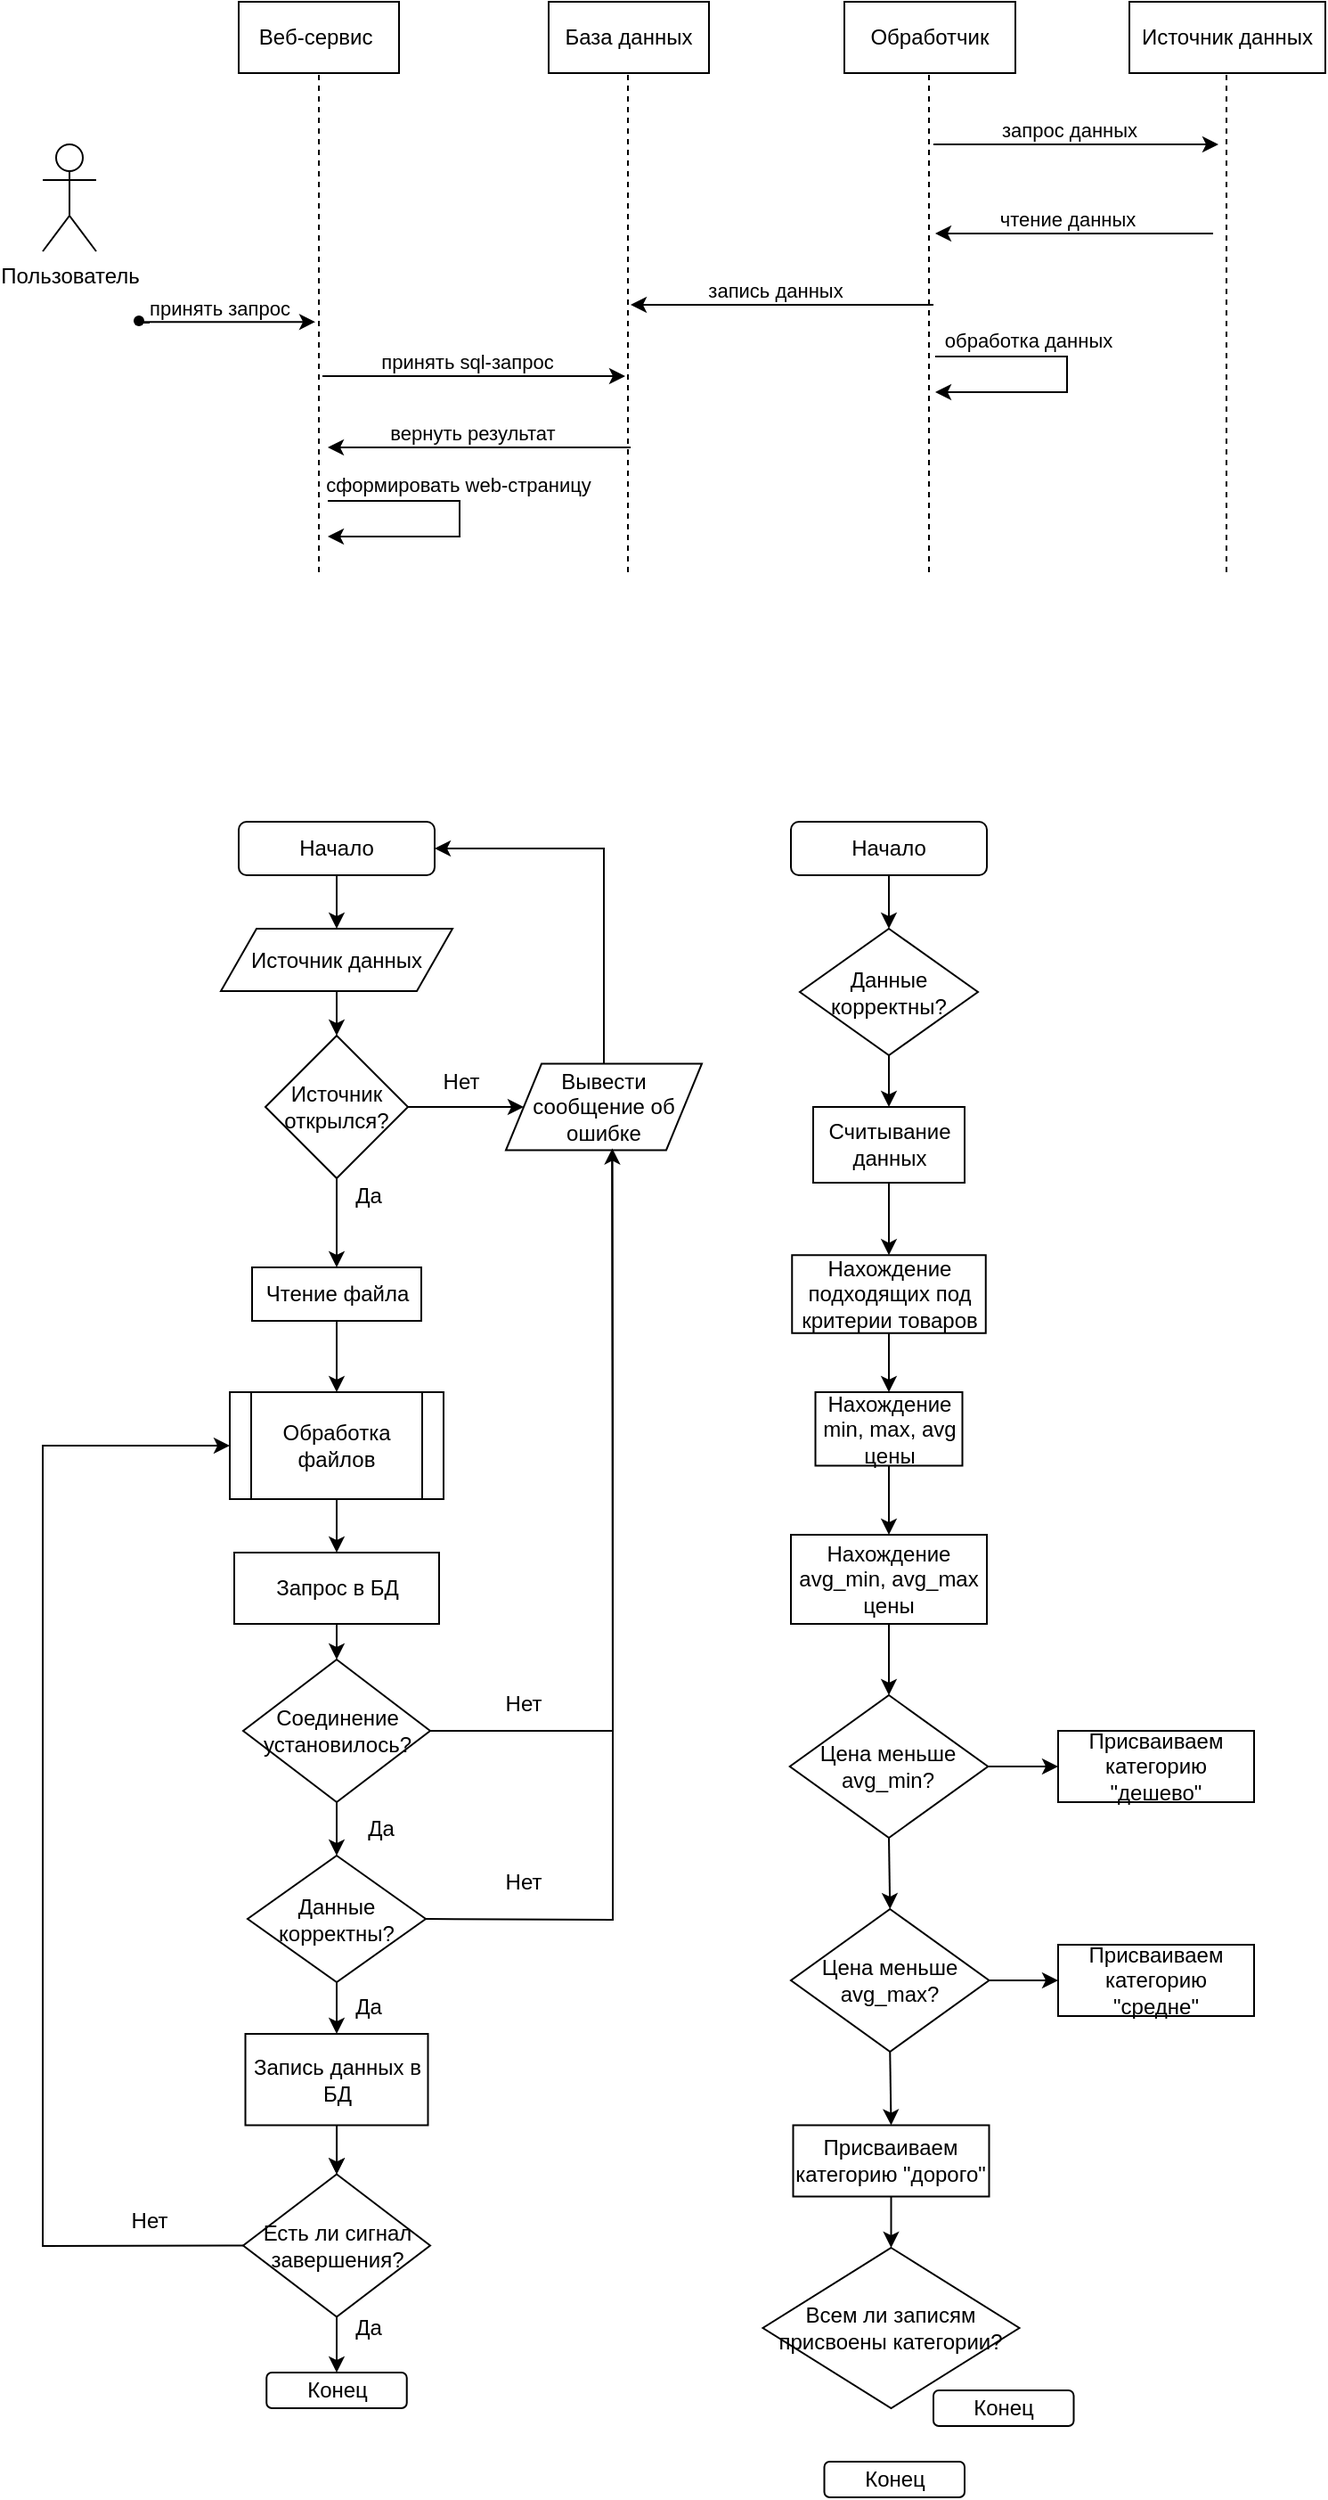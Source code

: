 <mxfile version="20.5.1" type="device"><diagram id="w8MS1et5g5PJJYxDYKXJ" name="Страница 1"><mxGraphModel dx="435" dy="435" grid="1" gridSize="10" guides="1" tooltips="1" connect="1" arrows="1" fold="1" page="1" pageScale="1" pageWidth="827" pageHeight="1169" math="0" shadow="0"><root><mxCell id="0"/><mxCell id="1" parent="0"/><mxCell id="J1avzsm6hnbr93n7zyIS-1" value="Пользователь" style="shape=umlActor;verticalLabelPosition=bottom;verticalAlign=top;html=1;outlineConnect=0;" vertex="1" parent="1"><mxGeometry x="40" y="120" width="30" height="60" as="geometry"/></mxCell><mxCell id="J1avzsm6hnbr93n7zyIS-3" value="Веб-сервис&amp;nbsp;" style="rounded=0;whiteSpace=wrap;html=1;" vertex="1" parent="1"><mxGeometry x="150" y="40" width="90" height="40" as="geometry"/></mxCell><mxCell id="J1avzsm6hnbr93n7zyIS-4" value="База данных" style="rounded=0;whiteSpace=wrap;html=1;" vertex="1" parent="1"><mxGeometry x="324" y="40" width="90" height="40" as="geometry"/></mxCell><mxCell id="J1avzsm6hnbr93n7zyIS-5" value="Обработчик" style="rounded=0;whiteSpace=wrap;html=1;" vertex="1" parent="1"><mxGeometry x="490" y="40" width="96" height="40" as="geometry"/></mxCell><mxCell id="J1avzsm6hnbr93n7zyIS-6" value="Источник данных" style="rounded=0;whiteSpace=wrap;html=1;" vertex="1" parent="1"><mxGeometry x="650" y="40" width="110" height="40" as="geometry"/></mxCell><mxCell id="J1avzsm6hnbr93n7zyIS-7" value="" style="endArrow=none;dashed=1;html=1;rounded=0;entryX=0.5;entryY=1;entryDx=0;entryDy=0;" edge="1" parent="1" target="J1avzsm6hnbr93n7zyIS-3"><mxGeometry width="50" height="50" relative="1" as="geometry"><mxPoint x="195" y="360" as="sourcePoint"/><mxPoint x="200" y="110" as="targetPoint"/></mxGeometry></mxCell><mxCell id="J1avzsm6hnbr93n7zyIS-8" value="" style="endArrow=none;dashed=1;html=1;rounded=0;entryX=0.5;entryY=1;entryDx=0;entryDy=0;" edge="1" parent="1"><mxGeometry width="50" height="50" relative="1" as="geometry"><mxPoint x="368.5" y="360" as="sourcePoint"/><mxPoint x="368.5" y="80" as="targetPoint"/></mxGeometry></mxCell><mxCell id="J1avzsm6hnbr93n7zyIS-9" value="" style="endArrow=none;dashed=1;html=1;rounded=0;entryX=0.5;entryY=1;entryDx=0;entryDy=0;" edge="1" parent="1"><mxGeometry width="50" height="50" relative="1" as="geometry"><mxPoint x="537.5" y="360" as="sourcePoint"/><mxPoint x="537.5" y="80" as="targetPoint"/></mxGeometry></mxCell><mxCell id="J1avzsm6hnbr93n7zyIS-10" value="" style="endArrow=none;dashed=1;html=1;rounded=0;entryX=0.5;entryY=1;entryDx=0;entryDy=0;" edge="1" parent="1"><mxGeometry width="50" height="50" relative="1" as="geometry"><mxPoint x="704.5" y="360" as="sourcePoint"/><mxPoint x="704.5" y="80" as="targetPoint"/></mxGeometry></mxCell><mxCell id="J1avzsm6hnbr93n7zyIS-12" value="" style="shape=waypoint;sketch=0;fillStyle=solid;size=6;pointerEvents=1;points=[];fillColor=none;resizable=0;rotatable=0;perimeter=centerPerimeter;snapToPoint=1;" vertex="1" parent="1"><mxGeometry x="74" y="199" width="40" height="40" as="geometry"/></mxCell><mxCell id="J1avzsm6hnbr93n7zyIS-13" value="" style="endArrow=none;html=1;rounded=0;" edge="1" parent="1"><mxGeometry width="50" height="50" relative="1" as="geometry"><mxPoint x="100" y="220.0" as="sourcePoint"/><mxPoint x="94" y="220" as="targetPoint"/></mxGeometry></mxCell><mxCell id="J1avzsm6hnbr93n7zyIS-14" value="" style="endArrow=classic;html=1;rounded=0;" edge="1" parent="1"><mxGeometry relative="1" as="geometry"><mxPoint x="93" y="219.58" as="sourcePoint"/><mxPoint x="193" y="219.58" as="targetPoint"/></mxGeometry></mxCell><mxCell id="J1avzsm6hnbr93n7zyIS-15" value="принять запрос" style="edgeLabel;resizable=0;html=1;align=center;verticalAlign=middle;" connectable="0" vertex="1" parent="J1avzsm6hnbr93n7zyIS-14"><mxGeometry relative="1" as="geometry"><mxPoint x="-4" y="-8" as="offset"/></mxGeometry></mxCell><mxCell id="J1avzsm6hnbr93n7zyIS-16" value="" style="endArrow=classic;html=1;rounded=0;" edge="1" parent="1"><mxGeometry relative="1" as="geometry"><mxPoint x="197" y="250" as="sourcePoint"/><mxPoint x="367" y="250" as="targetPoint"/></mxGeometry></mxCell><mxCell id="J1avzsm6hnbr93n7zyIS-17" value="принять sql-запрос" style="edgeLabel;resizable=0;html=1;align=center;verticalAlign=middle;" connectable="0" vertex="1" parent="J1avzsm6hnbr93n7zyIS-16"><mxGeometry relative="1" as="geometry"><mxPoint x="-4" y="-8" as="offset"/></mxGeometry></mxCell><mxCell id="J1avzsm6hnbr93n7zyIS-18" value="" style="endArrow=classic;html=1;rounded=0;movable=1;resizable=1;rotatable=1;deletable=1;editable=1;connectable=1;" edge="1" parent="1"><mxGeometry relative="1" as="geometry"><mxPoint x="370" y="290" as="sourcePoint"/><mxPoint x="200" y="290" as="targetPoint"/></mxGeometry></mxCell><mxCell id="J1avzsm6hnbr93n7zyIS-19" value="вернуть результат" style="edgeLabel;resizable=0;html=1;align=center;verticalAlign=middle;" connectable="0" vertex="1" parent="J1avzsm6hnbr93n7zyIS-18"><mxGeometry relative="1" as="geometry"><mxPoint x="-4" y="-8" as="offset"/></mxGeometry></mxCell><mxCell id="J1avzsm6hnbr93n7zyIS-21" value="" style="endArrow=classic;html=1;rounded=0;" edge="1" parent="1"><mxGeometry width="50" height="50" relative="1" as="geometry"><mxPoint x="200" y="320" as="sourcePoint"/><mxPoint x="200" y="340" as="targetPoint"/><Array as="points"><mxPoint x="274" y="320"/><mxPoint x="274" y="330"/><mxPoint x="274" y="340"/></Array></mxGeometry></mxCell><mxCell id="J1avzsm6hnbr93n7zyIS-22" value="сформировать web-страницу" style="edgeLabel;html=1;align=center;verticalAlign=middle;resizable=0;points=[];" vertex="1" connectable="0" parent="J1avzsm6hnbr93n7zyIS-21"><mxGeometry x="-0.415" y="2" relative="1" as="geometry"><mxPoint x="24" y="-7" as="offset"/></mxGeometry></mxCell><mxCell id="J1avzsm6hnbr93n7zyIS-23" value="" style="endArrow=classic;html=1;rounded=0;movable=1;resizable=1;rotatable=1;deletable=1;editable=1;connectable=1;" edge="1" parent="1"><mxGeometry relative="1" as="geometry"><mxPoint x="540" y="210" as="sourcePoint"/><mxPoint x="370" y="210" as="targetPoint"/></mxGeometry></mxCell><mxCell id="J1avzsm6hnbr93n7zyIS-24" value="запись данных" style="edgeLabel;resizable=0;html=1;align=center;verticalAlign=middle;" connectable="0" vertex="1" parent="J1avzsm6hnbr93n7zyIS-23"><mxGeometry relative="1" as="geometry"><mxPoint x="-4" y="-8" as="offset"/></mxGeometry></mxCell><mxCell id="J1avzsm6hnbr93n7zyIS-27" value="" style="endArrow=classic;html=1;rounded=0;" edge="1" parent="1"><mxGeometry relative="1" as="geometry"><mxPoint x="540" y="120" as="sourcePoint"/><mxPoint x="700" y="120" as="targetPoint"/></mxGeometry></mxCell><mxCell id="J1avzsm6hnbr93n7zyIS-28" value="запрос данных" style="edgeLabel;resizable=0;html=1;align=center;verticalAlign=middle;" connectable="0" vertex="1" parent="J1avzsm6hnbr93n7zyIS-27"><mxGeometry relative="1" as="geometry"><mxPoint x="-4" y="-8" as="offset"/></mxGeometry></mxCell><mxCell id="J1avzsm6hnbr93n7zyIS-29" value="" style="endArrow=classic;html=1;rounded=0;movable=1;resizable=1;rotatable=1;deletable=1;editable=1;connectable=1;" edge="1" parent="1"><mxGeometry relative="1" as="geometry"><mxPoint x="697" y="170" as="sourcePoint"/><mxPoint x="541" y="170" as="targetPoint"/></mxGeometry></mxCell><mxCell id="J1avzsm6hnbr93n7zyIS-30" value="чтение данных" style="edgeLabel;resizable=0;html=1;align=center;verticalAlign=middle;" connectable="0" vertex="1" parent="J1avzsm6hnbr93n7zyIS-29"><mxGeometry relative="1" as="geometry"><mxPoint x="-4" y="-8" as="offset"/></mxGeometry></mxCell><mxCell id="J1avzsm6hnbr93n7zyIS-31" value="" style="endArrow=classic;html=1;rounded=0;" edge="1" parent="1"><mxGeometry width="50" height="50" relative="1" as="geometry"><mxPoint x="541" y="239" as="sourcePoint"/><mxPoint x="541" y="259" as="targetPoint"/><Array as="points"><mxPoint x="615" y="239"/><mxPoint x="615" y="249"/><mxPoint x="615" y="259"/></Array></mxGeometry></mxCell><mxCell id="J1avzsm6hnbr93n7zyIS-32" value="обработка данных" style="edgeLabel;html=1;align=center;verticalAlign=middle;resizable=0;points=[];" vertex="1" connectable="0" parent="J1avzsm6hnbr93n7zyIS-31"><mxGeometry x="-0.415" y="2" relative="1" as="geometry"><mxPoint x="3" y="-7" as="offset"/></mxGeometry></mxCell><mxCell id="J1avzsm6hnbr93n7zyIS-33" value="Начало" style="rounded=1;whiteSpace=wrap;html=1;" vertex="1" parent="1"><mxGeometry x="150" y="500" width="110" height="30" as="geometry"/></mxCell><mxCell id="J1avzsm6hnbr93n7zyIS-34" value="Источник данных" style="shape=parallelogram;perimeter=parallelogramPerimeter;whiteSpace=wrap;html=1;fixedSize=1;" vertex="1" parent="1"><mxGeometry x="140" y="560" width="130" height="35" as="geometry"/></mxCell><mxCell id="J1avzsm6hnbr93n7zyIS-35" value="" style="endArrow=classic;html=1;rounded=0;exitX=0.5;exitY=1;exitDx=0;exitDy=0;" edge="1" parent="1" source="J1avzsm6hnbr93n7zyIS-33" target="J1avzsm6hnbr93n7zyIS-34"><mxGeometry width="50" height="50" relative="1" as="geometry"><mxPoint x="200" y="530" as="sourcePoint"/><mxPoint x="250" y="480" as="targetPoint"/></mxGeometry></mxCell><mxCell id="J1avzsm6hnbr93n7zyIS-36" value="Источник открылся?" style="rhombus;whiteSpace=wrap;html=1;" vertex="1" parent="1"><mxGeometry x="165" y="620" width="80" height="80" as="geometry"/></mxCell><mxCell id="J1avzsm6hnbr93n7zyIS-37" value="Чтение файла" style="rounded=0;whiteSpace=wrap;html=1;" vertex="1" parent="1"><mxGeometry x="157.5" y="750" width="95" height="30" as="geometry"/></mxCell><mxCell id="J1avzsm6hnbr93n7zyIS-38" value="Обработка файлов" style="shape=process;whiteSpace=wrap;html=1;backgroundOutline=1;" vertex="1" parent="1"><mxGeometry x="145" y="820" width="120" height="60" as="geometry"/></mxCell><mxCell id="J1avzsm6hnbr93n7zyIS-39" value="" style="endArrow=classic;html=1;rounded=0;entryX=0.5;entryY=0;entryDx=0;entryDy=0;exitX=0.5;exitY=1;exitDx=0;exitDy=0;" edge="1" parent="1" source="J1avzsm6hnbr93n7zyIS-34" target="J1avzsm6hnbr93n7zyIS-36"><mxGeometry width="50" height="50" relative="1" as="geometry"><mxPoint x="210" y="600" as="sourcePoint"/><mxPoint x="280" y="630" as="targetPoint"/></mxGeometry></mxCell><mxCell id="J1avzsm6hnbr93n7zyIS-40" value="" style="endArrow=classic;html=1;rounded=0;exitX=0.5;exitY=1;exitDx=0;exitDy=0;entryX=0.5;entryY=0;entryDx=0;entryDy=0;" edge="1" parent="1" source="J1avzsm6hnbr93n7zyIS-36" target="J1avzsm6hnbr93n7zyIS-37"><mxGeometry width="50" height="50" relative="1" as="geometry"><mxPoint x="230" y="680" as="sourcePoint"/><mxPoint x="280" y="630" as="targetPoint"/></mxGeometry></mxCell><mxCell id="J1avzsm6hnbr93n7zyIS-42" value="Данные корректны?" style="rhombus;whiteSpace=wrap;html=1;" vertex="1" parent="1"><mxGeometry x="155" y="1080" width="100" height="71" as="geometry"/></mxCell><mxCell id="J1avzsm6hnbr93n7zyIS-45" value="" style="endArrow=classic;html=1;rounded=0;exitX=0.5;exitY=1;exitDx=0;exitDy=0;entryX=0.5;entryY=0;entryDx=0;entryDy=0;" edge="1" parent="1" source="J1avzsm6hnbr93n7zyIS-37" target="J1avzsm6hnbr93n7zyIS-38"><mxGeometry width="50" height="50" relative="1" as="geometry"><mxPoint x="230" y="730" as="sourcePoint"/><mxPoint x="205" y="800" as="targetPoint"/></mxGeometry></mxCell><mxCell id="J1avzsm6hnbr93n7zyIS-46" value="" style="endArrow=classic;html=1;rounded=0;exitX=1;exitY=0.5;exitDx=0;exitDy=0;" edge="1" parent="1" source="J1avzsm6hnbr93n7zyIS-36" target="J1avzsm6hnbr93n7zyIS-47"><mxGeometry width="50" height="50" relative="1" as="geometry"><mxPoint x="230" y="730" as="sourcePoint"/><mxPoint x="280" y="660" as="targetPoint"/><Array as="points"><mxPoint x="280" y="660"/></Array></mxGeometry></mxCell><mxCell id="J1avzsm6hnbr93n7zyIS-47" value="Вывести сообщение об ошибке" style="shape=parallelogram;perimeter=parallelogramPerimeter;whiteSpace=wrap;html=1;fixedSize=1;" vertex="1" parent="1"><mxGeometry x="300" y="635.75" width="110" height="48.5" as="geometry"/></mxCell><mxCell id="J1avzsm6hnbr93n7zyIS-48" value="" style="endArrow=classic;html=1;rounded=0;exitX=0.5;exitY=0;exitDx=0;exitDy=0;entryX=1;entryY=0.5;entryDx=0;entryDy=0;" edge="1" parent="1" source="J1avzsm6hnbr93n7zyIS-47" target="J1avzsm6hnbr93n7zyIS-33"><mxGeometry width="50" height="50" relative="1" as="geometry"><mxPoint x="230" y="720" as="sourcePoint"/><mxPoint x="280" y="670" as="targetPoint"/><Array as="points"><mxPoint x="355" y="515"/></Array></mxGeometry></mxCell><mxCell id="J1avzsm6hnbr93n7zyIS-49" value="Нет" style="text;html=1;strokeColor=none;fillColor=none;align=center;verticalAlign=middle;whiteSpace=wrap;rounded=0;" vertex="1" parent="1"><mxGeometry x="245" y="635.75" width="60" height="20" as="geometry"/></mxCell><mxCell id="J1avzsm6hnbr93n7zyIS-50" value="Да" style="text;html=1;strokeColor=none;fillColor=none;align=center;verticalAlign=middle;whiteSpace=wrap;rounded=0;" vertex="1" parent="1"><mxGeometry x="192.5" y="700" width="60" height="20" as="geometry"/></mxCell><mxCell id="J1avzsm6hnbr93n7zyIS-52" value="" style="endArrow=classic;html=1;rounded=0;exitX=1;exitY=0.5;exitDx=0;exitDy=0;entryX=0.543;entryY=0.979;entryDx=0;entryDy=0;entryPerimeter=0;" edge="1" parent="1" source="J1avzsm6hnbr93n7zyIS-42" target="J1avzsm6hnbr93n7zyIS-47"><mxGeometry width="50" height="50" relative="1" as="geometry"><mxPoint x="230" y="890" as="sourcePoint"/><mxPoint x="310" y="824" as="targetPoint"/><Array as="points"><mxPoint x="360" y="1116"/><mxPoint x="360" y="835"/></Array></mxGeometry></mxCell><mxCell id="J1avzsm6hnbr93n7zyIS-53" value="Запрос в БД" style="rounded=0;whiteSpace=wrap;html=1;" vertex="1" parent="1"><mxGeometry x="147.5" y="910" width="115" height="40" as="geometry"/></mxCell><mxCell id="J1avzsm6hnbr93n7zyIS-55" value="Соединение установилось?" style="rhombus;whiteSpace=wrap;html=1;" vertex="1" parent="1"><mxGeometry x="152.5" y="970" width="105" height="80" as="geometry"/></mxCell><mxCell id="J1avzsm6hnbr93n7zyIS-75" value="" style="edgeStyle=orthogonalEdgeStyle;rounded=0;orthogonalLoop=1;jettySize=auto;html=1;entryX=0.5;entryY=0;entryDx=0;entryDy=0;" edge="1" parent="1" source="J1avzsm6hnbr93n7zyIS-57" target="J1avzsm6hnbr93n7zyIS-58"><mxGeometry relative="1" as="geometry"/></mxCell><mxCell id="J1avzsm6hnbr93n7zyIS-57" value="Запись данных в БД" style="rounded=0;whiteSpace=wrap;html=1;" vertex="1" parent="1"><mxGeometry x="153.75" y="1180" width="102.5" height="51.25" as="geometry"/></mxCell><mxCell id="J1avzsm6hnbr93n7zyIS-58" value="Есть ли сигнал завершения?" style="rhombus;whiteSpace=wrap;html=1;" vertex="1" parent="1"><mxGeometry x="152.5" y="1258.75" width="105" height="80" as="geometry"/></mxCell><mxCell id="J1avzsm6hnbr93n7zyIS-59" value="Конец" style="rounded=1;whiteSpace=wrap;html=1;" vertex="1" parent="1"><mxGeometry x="165.62" y="1370" width="78.75" height="20" as="geometry"/></mxCell><mxCell id="J1avzsm6hnbr93n7zyIS-60" value="" style="endArrow=classic;html=1;rounded=0;exitX=0.5;exitY=1;exitDx=0;exitDy=0;entryX=0.5;entryY=0;entryDx=0;entryDy=0;" edge="1" parent="1" source="J1avzsm6hnbr93n7zyIS-38" target="J1avzsm6hnbr93n7zyIS-53"><mxGeometry width="50" height="50" relative="1" as="geometry"><mxPoint x="270" y="930" as="sourcePoint"/><mxPoint x="320" y="880" as="targetPoint"/></mxGeometry></mxCell><mxCell id="J1avzsm6hnbr93n7zyIS-61" value="" style="endArrow=classic;html=1;rounded=0;exitX=0.5;exitY=1;exitDx=0;exitDy=0;entryX=0.5;entryY=0;entryDx=0;entryDy=0;" edge="1" parent="1" source="J1avzsm6hnbr93n7zyIS-53" target="J1avzsm6hnbr93n7zyIS-55"><mxGeometry width="50" height="50" relative="1" as="geometry"><mxPoint x="270" y="930" as="sourcePoint"/><mxPoint x="320" y="880" as="targetPoint"/></mxGeometry></mxCell><mxCell id="J1avzsm6hnbr93n7zyIS-63" value="" style="endArrow=none;html=1;rounded=0;exitX=1;exitY=0.5;exitDx=0;exitDy=0;entryX=0.542;entryY=1.045;entryDx=0;entryDy=0;entryPerimeter=0;" edge="1" parent="1" source="J1avzsm6hnbr93n7zyIS-55" target="J1avzsm6hnbr93n7zyIS-47"><mxGeometry width="50" height="50" relative="1" as="geometry"><mxPoint x="270" y="1030" as="sourcePoint"/><mxPoint x="360" y="830" as="targetPoint"/><Array as="points"><mxPoint x="360" y="1010"/></Array></mxGeometry></mxCell><mxCell id="J1avzsm6hnbr93n7zyIS-64" value="" style="endArrow=classic;html=1;rounded=0;entryX=0.5;entryY=0;entryDx=0;entryDy=0;exitX=0.5;exitY=1;exitDx=0;exitDy=0;" edge="1" parent="1" source="J1avzsm6hnbr93n7zyIS-42" target="J1avzsm6hnbr93n7zyIS-57"><mxGeometry width="50" height="50" relative="1" as="geometry"><mxPoint x="205" y="1110" as="sourcePoint"/><mxPoint x="320" y="960" as="targetPoint"/></mxGeometry></mxCell><mxCell id="J1avzsm6hnbr93n7zyIS-65" value="" style="endArrow=classic;html=1;rounded=0;exitX=0.5;exitY=1;exitDx=0;exitDy=0;entryX=0.5;entryY=0;entryDx=0;entryDy=0;" edge="1" parent="1" source="J1avzsm6hnbr93n7zyIS-57" target="J1avzsm6hnbr93n7zyIS-58"><mxGeometry width="50" height="50" relative="1" as="geometry"><mxPoint x="205" y="1200" as="sourcePoint"/><mxPoint x="320" y="1248.75" as="targetPoint"/></mxGeometry></mxCell><mxCell id="J1avzsm6hnbr93n7zyIS-66" value="" style="endArrow=classic;html=1;rounded=0;exitX=0.5;exitY=1;exitDx=0;exitDy=0;entryX=0.5;entryY=0;entryDx=0;entryDy=0;" edge="1" parent="1" source="J1avzsm6hnbr93n7zyIS-58" target="J1avzsm6hnbr93n7zyIS-59"><mxGeometry width="50" height="50" relative="1" as="geometry"><mxPoint x="270" y="1378.75" as="sourcePoint"/><mxPoint x="320" y="1328.75" as="targetPoint"/></mxGeometry></mxCell><mxCell id="J1avzsm6hnbr93n7zyIS-67" value="Да" style="text;html=1;strokeColor=none;fillColor=none;align=center;verticalAlign=middle;whiteSpace=wrap;rounded=0;" vertex="1" parent="1"><mxGeometry x="192.5" y="1330" width="60" height="30" as="geometry"/></mxCell><mxCell id="J1avzsm6hnbr93n7zyIS-68" value="" style="endArrow=classic;html=1;rounded=0;exitX=0;exitY=0.5;exitDx=0;exitDy=0;entryX=0;entryY=0.5;entryDx=0;entryDy=0;" edge="1" parent="1" source="J1avzsm6hnbr93n7zyIS-58" target="J1avzsm6hnbr93n7zyIS-38"><mxGeometry width="50" height="50" relative="1" as="geometry"><mxPoint x="170" y="1090" as="sourcePoint"/><mxPoint x="90" y="852.286" as="targetPoint"/><Array as="points"><mxPoint x="40" y="1299"/><mxPoint x="40" y="850"/></Array></mxGeometry></mxCell><mxCell id="J1avzsm6hnbr93n7zyIS-69" value="Нет" style="text;html=1;strokeColor=none;fillColor=none;align=center;verticalAlign=middle;whiteSpace=wrap;rounded=0;" vertex="1" parent="1"><mxGeometry x="70" y="1270" width="60" height="30" as="geometry"/></mxCell><mxCell id="J1avzsm6hnbr93n7zyIS-70" value="Да" style="text;html=1;strokeColor=none;fillColor=none;align=center;verticalAlign=middle;whiteSpace=wrap;rounded=0;" vertex="1" parent="1"><mxGeometry x="200" y="1050" width="60" height="30" as="geometry"/></mxCell><mxCell id="J1avzsm6hnbr93n7zyIS-71" value="Нет" style="text;html=1;strokeColor=none;fillColor=none;align=center;verticalAlign=middle;whiteSpace=wrap;rounded=0;" vertex="1" parent="1"><mxGeometry x="280" y="980" width="60" height="30" as="geometry"/></mxCell><mxCell id="J1avzsm6hnbr93n7zyIS-72" value="" style="endArrow=classic;html=1;rounded=0;exitX=0.5;exitY=1;exitDx=0;exitDy=0;entryX=0.5;entryY=0;entryDx=0;entryDy=0;" edge="1" parent="1" source="J1avzsm6hnbr93n7zyIS-55" target="J1avzsm6hnbr93n7zyIS-42"><mxGeometry width="50" height="50" relative="1" as="geometry"><mxPoint x="370" y="1110" as="sourcePoint"/><mxPoint x="420" y="1060" as="targetPoint"/></mxGeometry></mxCell><mxCell id="J1avzsm6hnbr93n7zyIS-73" value="Да" style="text;html=1;strokeColor=none;fillColor=none;align=center;verticalAlign=middle;whiteSpace=wrap;rounded=0;" vertex="1" parent="1"><mxGeometry x="192.5" y="1150" width="60" height="30" as="geometry"/></mxCell><mxCell id="J1avzsm6hnbr93n7zyIS-74" value="Нет" style="text;html=1;strokeColor=none;fillColor=none;align=center;verticalAlign=middle;whiteSpace=wrap;rounded=0;" vertex="1" parent="1"><mxGeometry x="280" y="1080" width="60" height="30" as="geometry"/></mxCell><mxCell id="J1avzsm6hnbr93n7zyIS-76" value="Начало" style="rounded=1;whiteSpace=wrap;html=1;" vertex="1" parent="1"><mxGeometry x="460" y="500" width="110" height="30" as="geometry"/></mxCell><mxCell id="J1avzsm6hnbr93n7zyIS-77" value="Данные корректны?" style="rhombus;whiteSpace=wrap;html=1;" vertex="1" parent="1"><mxGeometry x="465" y="560" width="100" height="71" as="geometry"/></mxCell><mxCell id="J1avzsm6hnbr93n7zyIS-78" value="" style="endArrow=classic;html=1;rounded=0;exitX=0.5;exitY=1;exitDx=0;exitDy=0;entryX=0.5;entryY=0;entryDx=0;entryDy=0;" edge="1" parent="1" source="J1avzsm6hnbr93n7zyIS-76" target="J1avzsm6hnbr93n7zyIS-77"><mxGeometry width="50" height="50" relative="1" as="geometry"><mxPoint x="350" y="710" as="sourcePoint"/><mxPoint x="400" y="660" as="targetPoint"/></mxGeometry></mxCell><mxCell id="J1avzsm6hnbr93n7zyIS-79" value="" style="endArrow=classic;html=1;rounded=0;exitX=0.5;exitY=1;exitDx=0;exitDy=0;" edge="1" parent="1" source="J1avzsm6hnbr93n7zyIS-77"><mxGeometry width="50" height="50" relative="1" as="geometry"><mxPoint x="350" y="710" as="sourcePoint"/><mxPoint x="515" y="660" as="targetPoint"/></mxGeometry></mxCell><mxCell id="J1avzsm6hnbr93n7zyIS-80" value="Считывание данных" style="rounded=0;whiteSpace=wrap;html=1;" vertex="1" parent="1"><mxGeometry x="472.5" y="660" width="85" height="42.5" as="geometry"/></mxCell><mxCell id="J1avzsm6hnbr93n7zyIS-81" value="Нахождение подходящих под критерии товаров" style="rounded=0;whiteSpace=wrap;html=1;" vertex="1" parent="1"><mxGeometry x="460.63" y="743.13" width="108.75" height="43.75" as="geometry"/></mxCell><mxCell id="J1avzsm6hnbr93n7zyIS-82" value="" style="endArrow=classic;html=1;rounded=0;exitX=0.5;exitY=1;exitDx=0;exitDy=0;" edge="1" parent="1" source="J1avzsm6hnbr93n7zyIS-80" target="J1avzsm6hnbr93n7zyIS-81"><mxGeometry width="50" height="50" relative="1" as="geometry"><mxPoint x="350" y="780" as="sourcePoint"/><mxPoint x="400" y="730" as="targetPoint"/></mxGeometry></mxCell><mxCell id="J1avzsm6hnbr93n7zyIS-83" value="Нахождение min, max, avg цены" style="rounded=0;whiteSpace=wrap;html=1;" vertex="1" parent="1"><mxGeometry x="473.75" y="820" width="82.5" height="41.25" as="geometry"/></mxCell><mxCell id="J1avzsm6hnbr93n7zyIS-84" value="" style="endArrow=classic;html=1;rounded=0;exitX=0.5;exitY=1;exitDx=0;exitDy=0;entryX=0.5;entryY=0;entryDx=0;entryDy=0;" edge="1" parent="1" source="J1avzsm6hnbr93n7zyIS-81" target="J1avzsm6hnbr93n7zyIS-83"><mxGeometry width="50" height="50" relative="1" as="geometry"><mxPoint x="350" y="740" as="sourcePoint"/><mxPoint x="400" y="690" as="targetPoint"/></mxGeometry></mxCell><mxCell id="J1avzsm6hnbr93n7zyIS-85" value="Нахождение avg_min, avg_max цены" style="rounded=0;whiteSpace=wrap;html=1;" vertex="1" parent="1"><mxGeometry x="460" y="900" width="110" height="50" as="geometry"/></mxCell><mxCell id="J1avzsm6hnbr93n7zyIS-86" value="Цена меньше avg_min?" style="rhombus;whiteSpace=wrap;html=1;" vertex="1" parent="1"><mxGeometry x="459.38" y="990" width="111.25" height="80" as="geometry"/></mxCell><mxCell id="J1avzsm6hnbr93n7zyIS-87" value="Цена меньше avg_max?" style="rhombus;whiteSpace=wrap;html=1;" vertex="1" parent="1"><mxGeometry x="460" y="1110" width="111.25" height="80" as="geometry"/></mxCell><mxCell id="J1avzsm6hnbr93n7zyIS-88" value="Присваиваем категорию &quot;дорого&quot;" style="rounded=0;whiteSpace=wrap;html=1;" vertex="1" parent="1"><mxGeometry x="461.25" y="1231.25" width="110" height="40" as="geometry"/></mxCell><mxCell id="J1avzsm6hnbr93n7zyIS-90" value="Присваиваем категорию &quot;средне&quot;" style="rounded=0;whiteSpace=wrap;html=1;" vertex="1" parent="1"><mxGeometry x="610" y="1130" width="110" height="40" as="geometry"/></mxCell><mxCell id="J1avzsm6hnbr93n7zyIS-91" value="Присваиваем категорию &quot;дешево&quot;" style="rounded=0;whiteSpace=wrap;html=1;" vertex="1" parent="1"><mxGeometry x="610" y="1010" width="110" height="40" as="geometry"/></mxCell><mxCell id="J1avzsm6hnbr93n7zyIS-92" value="Всем ли записям присвоены категории?" style="rhombus;whiteSpace=wrap;html=1;" vertex="1" parent="1"><mxGeometry x="444.25" y="1300" width="144" height="90" as="geometry"/></mxCell><mxCell id="J1avzsm6hnbr93n7zyIS-96" value="Конец" style="rounded=1;whiteSpace=wrap;html=1;" vertex="1" parent="1"><mxGeometry x="478.75" y="1420" width="78.75" height="20" as="geometry"/></mxCell><mxCell id="J1avzsm6hnbr93n7zyIS-97" value="" style="endArrow=classic;html=1;rounded=0;exitX=0.5;exitY=1;exitDx=0;exitDy=0;entryX=0.5;entryY=0;entryDx=0;entryDy=0;" edge="1" parent="1" source="J1avzsm6hnbr93n7zyIS-83" target="J1avzsm6hnbr93n7zyIS-85"><mxGeometry width="50" height="50" relative="1" as="geometry"><mxPoint x="520" y="870" as="sourcePoint"/><mxPoint x="570" y="820" as="targetPoint"/></mxGeometry></mxCell><mxCell id="J1avzsm6hnbr93n7zyIS-99" value="" style="endArrow=classic;html=1;rounded=0;exitX=0.5;exitY=1;exitDx=0;exitDy=0;entryX=0.5;entryY=0;entryDx=0;entryDy=0;" edge="1" parent="1" source="J1avzsm6hnbr93n7zyIS-85" target="J1avzsm6hnbr93n7zyIS-86"><mxGeometry width="50" height="50" relative="1" as="geometry"><mxPoint x="520" y="1020" as="sourcePoint"/><mxPoint x="570" y="970" as="targetPoint"/></mxGeometry></mxCell><mxCell id="J1avzsm6hnbr93n7zyIS-100" value="" style="endArrow=classic;html=1;rounded=0;exitX=1;exitY=0.5;exitDx=0;exitDy=0;entryX=0;entryY=0.5;entryDx=0;entryDy=0;" edge="1" parent="1" source="J1avzsm6hnbr93n7zyIS-86" target="J1avzsm6hnbr93n7zyIS-91"><mxGeometry width="50" height="50" relative="1" as="geometry"><mxPoint x="520" y="1170" as="sourcePoint"/><mxPoint x="570" y="1120" as="targetPoint"/></mxGeometry></mxCell><mxCell id="J1avzsm6hnbr93n7zyIS-101" value="" style="endArrow=classic;html=1;rounded=0;exitX=1;exitY=0.5;exitDx=0;exitDy=0;entryX=0;entryY=0.5;entryDx=0;entryDy=0;" edge="1" parent="1" source="J1avzsm6hnbr93n7zyIS-87" target="J1avzsm6hnbr93n7zyIS-90"><mxGeometry width="50" height="50" relative="1" as="geometry"><mxPoint x="520" y="1170" as="sourcePoint"/><mxPoint x="570" y="1120" as="targetPoint"/></mxGeometry></mxCell><mxCell id="J1avzsm6hnbr93n7zyIS-102" value="" style="endArrow=classic;html=1;rounded=0;exitX=0.5;exitY=1;exitDx=0;exitDy=0;entryX=0.5;entryY=0;entryDx=0;entryDy=0;" edge="1" parent="1" source="J1avzsm6hnbr93n7zyIS-86" target="J1avzsm6hnbr93n7zyIS-87"><mxGeometry width="50" height="50" relative="1" as="geometry"><mxPoint x="520" y="1170" as="sourcePoint"/><mxPoint x="570" y="1120" as="targetPoint"/></mxGeometry></mxCell><mxCell id="J1avzsm6hnbr93n7zyIS-103" value="" style="endArrow=classic;html=1;rounded=0;exitX=0.5;exitY=1;exitDx=0;exitDy=0;entryX=0.5;entryY=0;entryDx=0;entryDy=0;" edge="1" parent="1" source="J1avzsm6hnbr93n7zyIS-87" target="J1avzsm6hnbr93n7zyIS-88"><mxGeometry width="50" height="50" relative="1" as="geometry"><mxPoint x="520" y="1320" as="sourcePoint"/><mxPoint x="570" y="1270" as="targetPoint"/></mxGeometry></mxCell><mxCell id="J1avzsm6hnbr93n7zyIS-107" value="" style="endArrow=classic;html=1;rounded=0;exitX=0.5;exitY=1;exitDx=0;exitDy=0;entryX=0.5;entryY=0;entryDx=0;entryDy=0;" edge="1" parent="1" source="J1avzsm6hnbr93n7zyIS-88" target="J1avzsm6hnbr93n7zyIS-92"><mxGeometry width="50" height="50" relative="1" as="geometry"><mxPoint x="520" y="1400" as="sourcePoint"/><mxPoint x="570" y="1350" as="targetPoint"/></mxGeometry></mxCell><mxCell id="J1avzsm6hnbr93n7zyIS-108" value="Конец" style="rounded=1;whiteSpace=wrap;html=1;" vertex="1" parent="1"><mxGeometry x="540" y="1380" width="78.75" height="20" as="geometry"/></mxCell></root></mxGraphModel></diagram></mxfile>